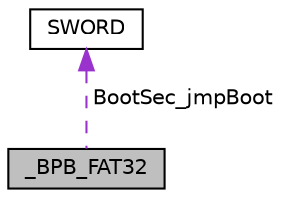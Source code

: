 digraph "_BPB_FAT32"
{
  edge [fontname="Helvetica",fontsize="10",labelfontname="Helvetica",labelfontsize="10"];
  node [fontname="Helvetica",fontsize="10",shape=record];
  Node1 [label="_BPB_FAT32",height=0.2,width=0.4,color="black", fillcolor="grey75", style="filled", fontcolor="black"];
  Node2 -> Node1 [dir="back",color="darkorchid3",fontsize="10",style="dashed",label=" BootSec_jmpBoot" ,fontname="Helvetica"];
  Node2 [label="SWORD",height=0.2,width=0.4,color="black", fillcolor="white", style="filled",URL="$struct_s_w_o_r_d.html"];
}
